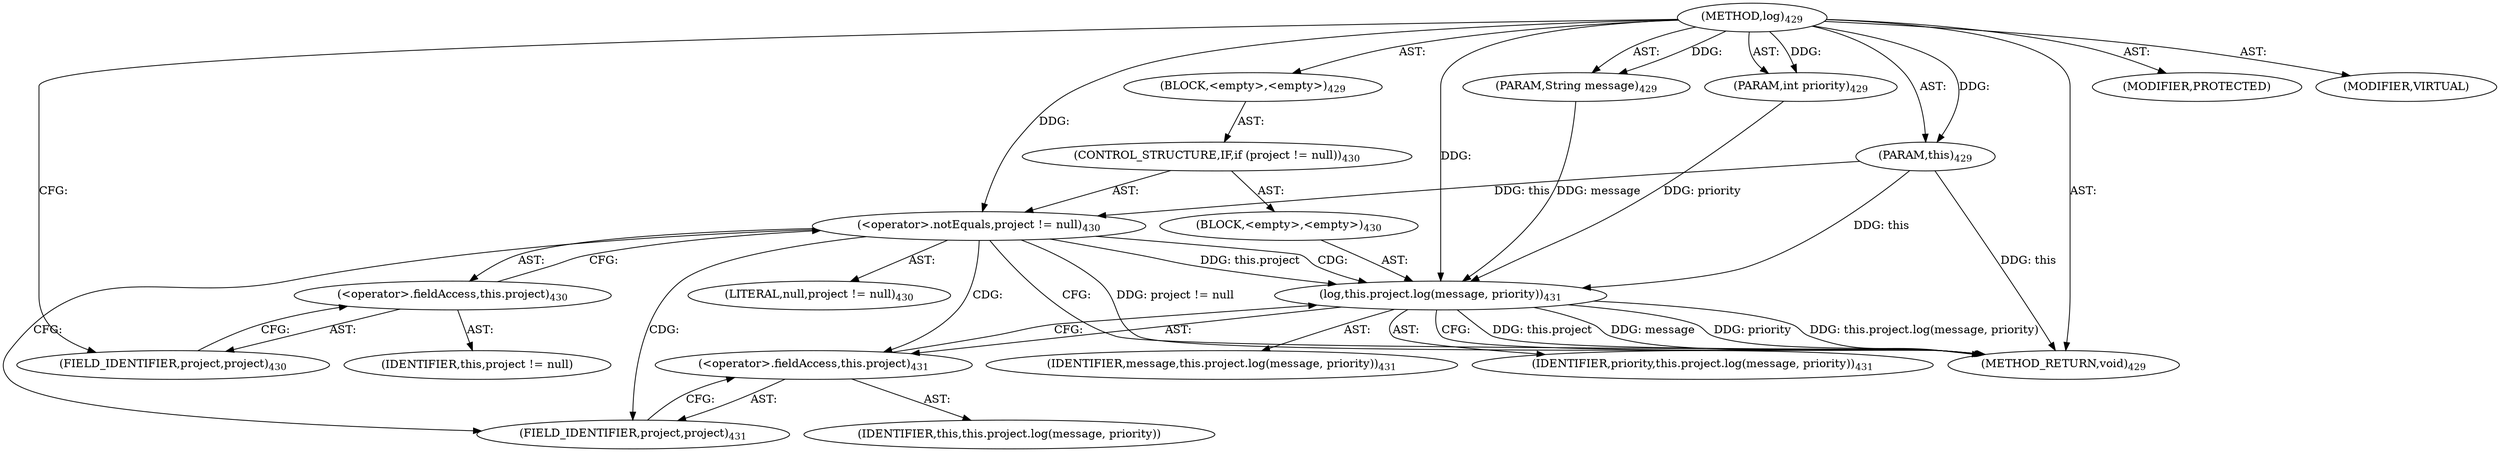 digraph "log" {  
"111669149709" [label = <(METHOD,log)<SUB>429</SUB>> ]
"115964117039" [label = <(PARAM,this)<SUB>429</SUB>> ]
"115964117040" [label = <(PARAM,String message)<SUB>429</SUB>> ]
"115964117041" [label = <(PARAM,int priority)<SUB>429</SUB>> ]
"25769803800" [label = <(BLOCK,&lt;empty&gt;,&lt;empty&gt;)<SUB>429</SUB>> ]
"47244640267" [label = <(CONTROL_STRUCTURE,IF,if (project != null))<SUB>430</SUB>> ]
"30064771235" [label = <(&lt;operator&gt;.notEquals,project != null)<SUB>430</SUB>> ]
"30064771236" [label = <(&lt;operator&gt;.fieldAccess,this.project)<SUB>430</SUB>> ]
"68719476902" [label = <(IDENTIFIER,this,project != null)> ]
"55834574909" [label = <(FIELD_IDENTIFIER,project,project)<SUB>430</SUB>> ]
"90194313245" [label = <(LITERAL,null,project != null)<SUB>430</SUB>> ]
"25769803801" [label = <(BLOCK,&lt;empty&gt;,&lt;empty&gt;)<SUB>430</SUB>> ]
"30064771237" [label = <(log,this.project.log(message, priority))<SUB>431</SUB>> ]
"30064771238" [label = <(&lt;operator&gt;.fieldAccess,this.project)<SUB>431</SUB>> ]
"68719476903" [label = <(IDENTIFIER,this,this.project.log(message, priority))> ]
"55834574910" [label = <(FIELD_IDENTIFIER,project,project)<SUB>431</SUB>> ]
"68719476904" [label = <(IDENTIFIER,message,this.project.log(message, priority))<SUB>431</SUB>> ]
"68719476905" [label = <(IDENTIFIER,priority,this.project.log(message, priority))<SUB>431</SUB>> ]
"133143986223" [label = <(MODIFIER,PROTECTED)> ]
"133143986224" [label = <(MODIFIER,VIRTUAL)> ]
"128849018893" [label = <(METHOD_RETURN,void)<SUB>429</SUB>> ]
  "111669149709" -> "115964117039"  [ label = "AST: "] 
  "111669149709" -> "115964117040"  [ label = "AST: "] 
  "111669149709" -> "115964117041"  [ label = "AST: "] 
  "111669149709" -> "25769803800"  [ label = "AST: "] 
  "111669149709" -> "133143986223"  [ label = "AST: "] 
  "111669149709" -> "133143986224"  [ label = "AST: "] 
  "111669149709" -> "128849018893"  [ label = "AST: "] 
  "25769803800" -> "47244640267"  [ label = "AST: "] 
  "47244640267" -> "30064771235"  [ label = "AST: "] 
  "47244640267" -> "25769803801"  [ label = "AST: "] 
  "30064771235" -> "30064771236"  [ label = "AST: "] 
  "30064771235" -> "90194313245"  [ label = "AST: "] 
  "30064771236" -> "68719476902"  [ label = "AST: "] 
  "30064771236" -> "55834574909"  [ label = "AST: "] 
  "25769803801" -> "30064771237"  [ label = "AST: "] 
  "30064771237" -> "30064771238"  [ label = "AST: "] 
  "30064771237" -> "68719476904"  [ label = "AST: "] 
  "30064771237" -> "68719476905"  [ label = "AST: "] 
  "30064771238" -> "68719476903"  [ label = "AST: "] 
  "30064771238" -> "55834574910"  [ label = "AST: "] 
  "30064771235" -> "128849018893"  [ label = "CFG: "] 
  "30064771235" -> "55834574910"  [ label = "CFG: "] 
  "30064771236" -> "30064771235"  [ label = "CFG: "] 
  "30064771237" -> "128849018893"  [ label = "CFG: "] 
  "55834574909" -> "30064771236"  [ label = "CFG: "] 
  "30064771238" -> "30064771237"  [ label = "CFG: "] 
  "55834574910" -> "30064771238"  [ label = "CFG: "] 
  "111669149709" -> "55834574909"  [ label = "CFG: "] 
  "115964117039" -> "128849018893"  [ label = "DDG: this"] 
  "30064771235" -> "128849018893"  [ label = "DDG: project != null"] 
  "30064771237" -> "128849018893"  [ label = "DDG: this.project"] 
  "30064771237" -> "128849018893"  [ label = "DDG: message"] 
  "30064771237" -> "128849018893"  [ label = "DDG: priority"] 
  "30064771237" -> "128849018893"  [ label = "DDG: this.project.log(message, priority)"] 
  "111669149709" -> "115964117039"  [ label = "DDG: "] 
  "111669149709" -> "115964117040"  [ label = "DDG: "] 
  "111669149709" -> "115964117041"  [ label = "DDG: "] 
  "115964117039" -> "30064771235"  [ label = "DDG: this"] 
  "111669149709" -> "30064771235"  [ label = "DDG: "] 
  "115964117039" -> "30064771237"  [ label = "DDG: this"] 
  "30064771235" -> "30064771237"  [ label = "DDG: this.project"] 
  "115964117040" -> "30064771237"  [ label = "DDG: message"] 
  "111669149709" -> "30064771237"  [ label = "DDG: "] 
  "115964117041" -> "30064771237"  [ label = "DDG: priority"] 
  "30064771235" -> "55834574910"  [ label = "CDG: "] 
  "30064771235" -> "30064771238"  [ label = "CDG: "] 
  "30064771235" -> "30064771237"  [ label = "CDG: "] 
}
